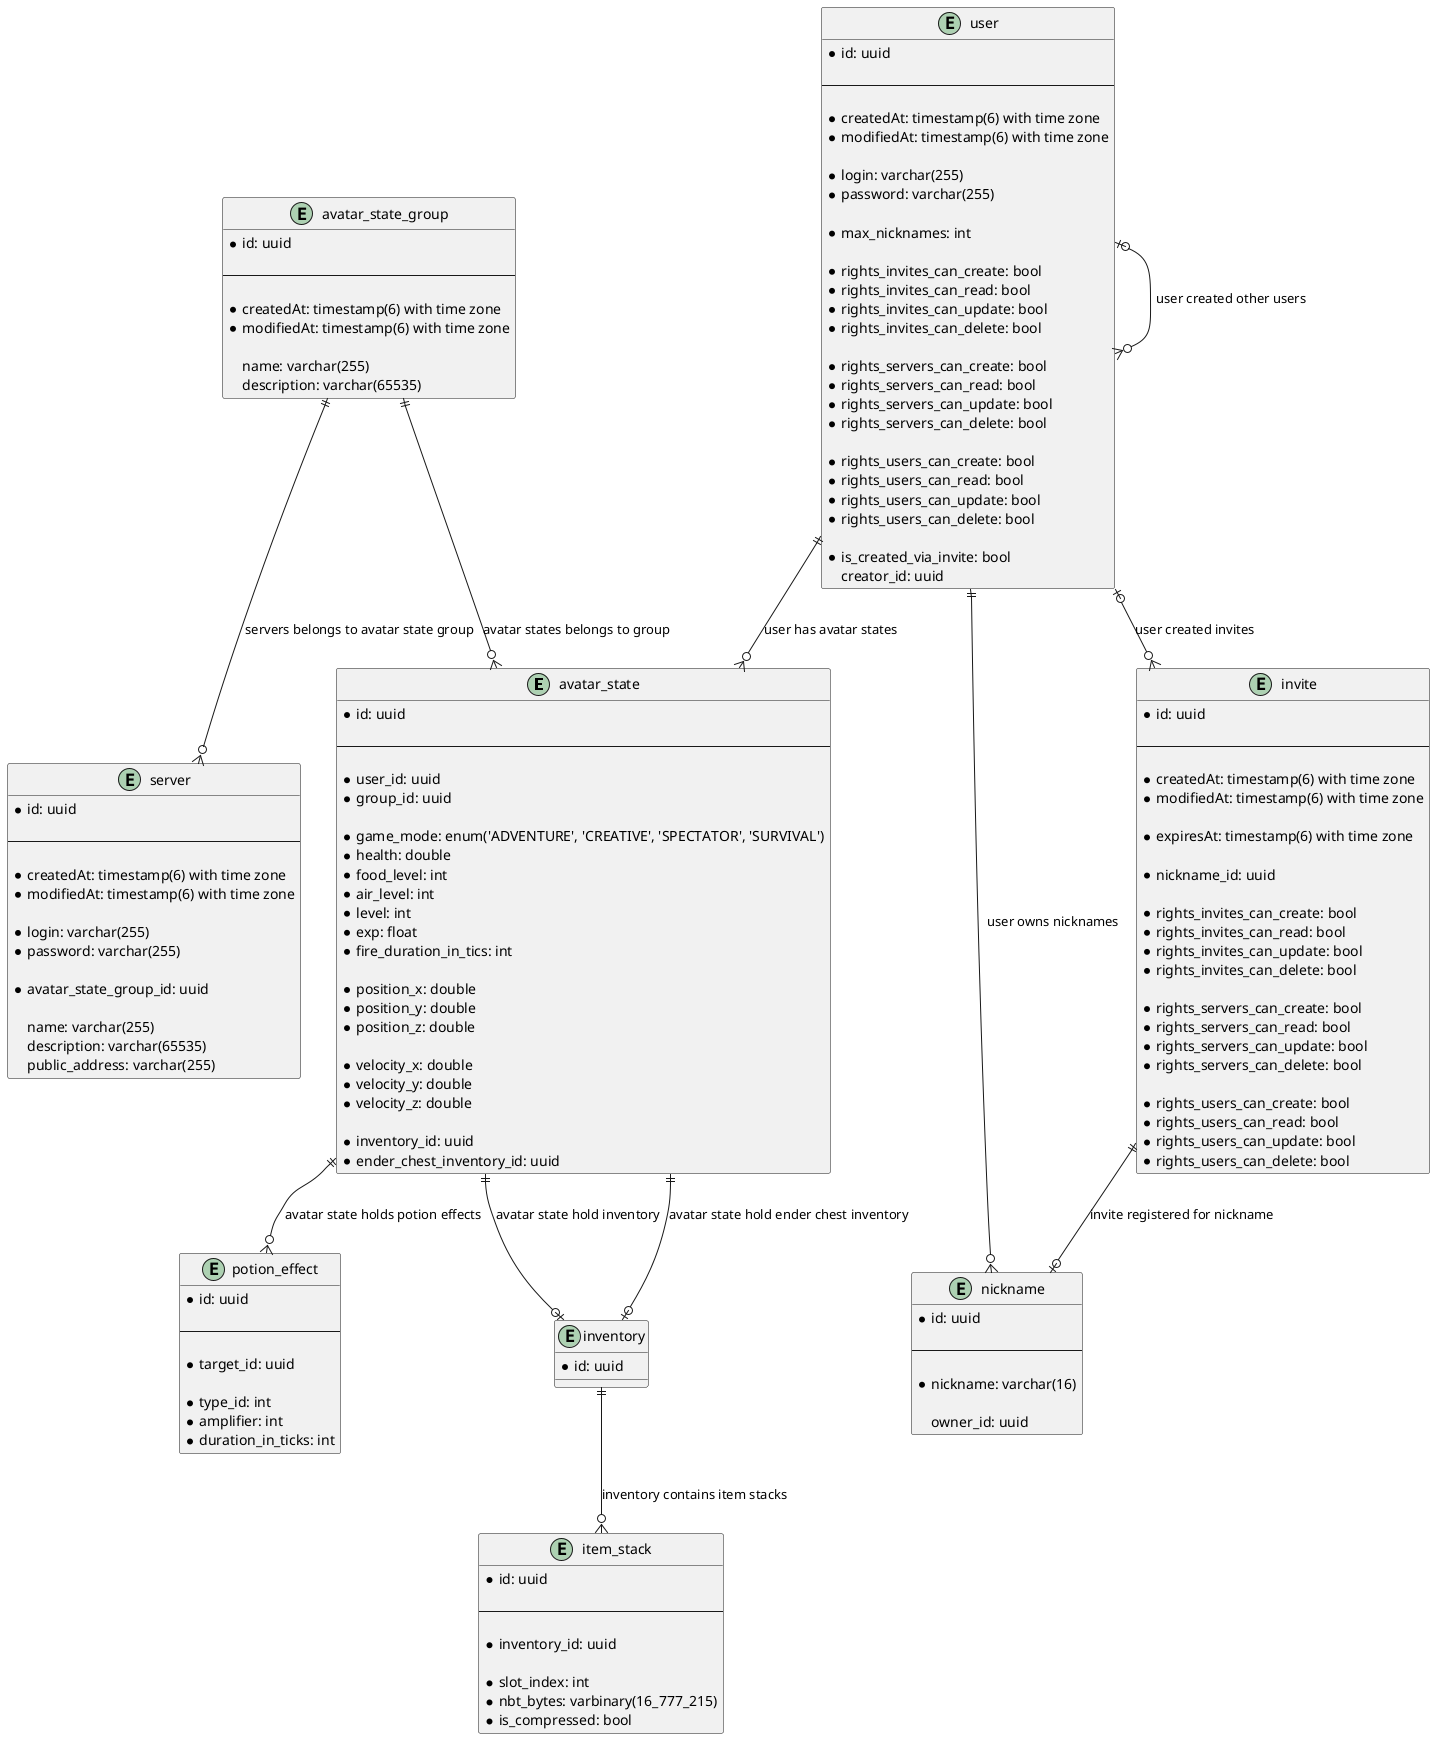 @startuml

entity avatar_state {
    * id: uuid

    --

    * user_id: uuid
    * group_id: uuid

    * game_mode: enum('ADVENTURE', 'CREATIVE', 'SPECTATOR', 'SURVIVAL')
    * health: double
    * food_level: int
    * air_level: int
    * level: int
    * exp: float
    * fire_duration_in_tics: int

    * position_x: double
    * position_y: double
    * position_z: double

    * velocity_x: double
    * velocity_y: double
    * velocity_z: double

    * inventory_id: uuid
    * ender_chest_inventory_id: uuid
}

entity avatar_state_group {
    * id: uuid

    --

    * createdAt: timestamp(6) with time zone
    * modifiedAt: timestamp(6) with time zone

    name: varchar(255)
    description: varchar(65535)
}

entity inventory {
    * id: uuid
}

entity invite {
    * id: uuid

    --

    * createdAt: timestamp(6) with time zone
    * modifiedAt: timestamp(6) with time zone

    * expiresAt: timestamp(6) with time zone

    * nickname_id: uuid

    * rights_invites_can_create: bool
    * rights_invites_can_read: bool
    * rights_invites_can_update: bool
    * rights_invites_can_delete: bool

    * rights_servers_can_create: bool
    * rights_servers_can_read: bool
    * rights_servers_can_update: bool
    * rights_servers_can_delete: bool

    * rights_users_can_create: bool
    * rights_users_can_read: bool
    * rights_users_can_update: bool
    * rights_users_can_delete: bool
}

entity item_stack {
    * id: uuid

    --

    * inventory_id: uuid

    * slot_index: int
    * nbt_bytes: varbinary(16_777_215)
    * is_compressed: bool
}

entity nickname {
    * id: uuid

    --

    * nickname: varchar(16)

    owner_id: uuid
}

entity potion_effect {
    * id: uuid

    --

    * target_id: uuid

    * type_id: int
    * amplifier: int
    * duration_in_ticks: int
}

entity server {
    * id: uuid

    --

    * createdAt: timestamp(6) with time zone
    * modifiedAt: timestamp(6) with time zone

    * login: varchar(255)
    * password: varchar(255)

    * avatar_state_group_id: uuid

    name: varchar(255)
    description: varchar(65535)
    public_address: varchar(255)
}

entity user {
    * id: uuid

    --

    * createdAt: timestamp(6) with time zone
    * modifiedAt: timestamp(6) with time zone

    * login: varchar(255)
    * password: varchar(255)

    * max_nicknames: int

    * rights_invites_can_create: bool
    * rights_invites_can_read: bool
    * rights_invites_can_update: bool
    * rights_invites_can_delete: bool

    * rights_servers_can_create: bool
    * rights_servers_can_read: bool
    * rights_servers_can_update: bool
    * rights_servers_can_delete: bool

    * rights_users_can_create: bool
    * rights_users_can_read: bool
    * rights_users_can_update: bool
    * rights_users_can_delete: bool

    * is_created_via_invite: bool
    creator_id: uuid
}

user |o--o{ user : user created other users
user ||--o{ nickname : user owns nicknames
user |o--o{ invite : user created invites
user ||--o{ avatar_state : user has avatar states

avatar_state_group ||--o{ avatar_state : avatar states belongs to group
avatar_state_group ||--o{ server : servers belongs to avatar state group

avatar_state ||--o{ potion_effect : avatar state holds potion effects
avatar_state ||--o| inventory : avatar state hold inventory
avatar_state ||--o| inventory : avatar state hold ender chest inventory

inventory ||--o{ item_stack : inventory contains item stacks

invite ||--o| nickname : invite registered for nickname

@enduml
